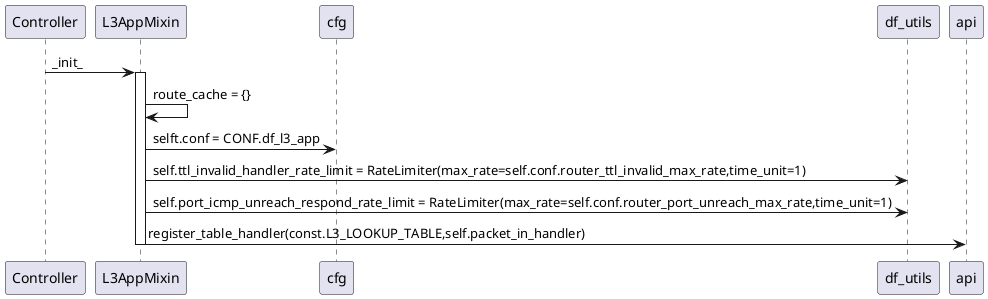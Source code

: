 @startuml l3  init
Controller->L3AppMixin:_init_
activate L3AppMixin
L3AppMixin->L3AppMixin:route_cache = {}

L3AppMixin->cfg:selft.conf = CONF.df_l3_app
L3AppMixin ->df_utils:self.ttl_invalid_handler_rate_limit = RateLimiter(max_rate=self.conf.router_ttl_invalid_max_rate,time_unit=1)
L3AppMixin->df_utils:self.port_icmp_unreach_respond_rate_limit = RateLimiter(max_rate=self.conf.router_port_unreach_max_rate,time_unit=1)
L3AppMixin->api:register_table_handler(const.L3_LOOKUP_TABLE,self.packet_in_handler)
deactivate
@enduml
